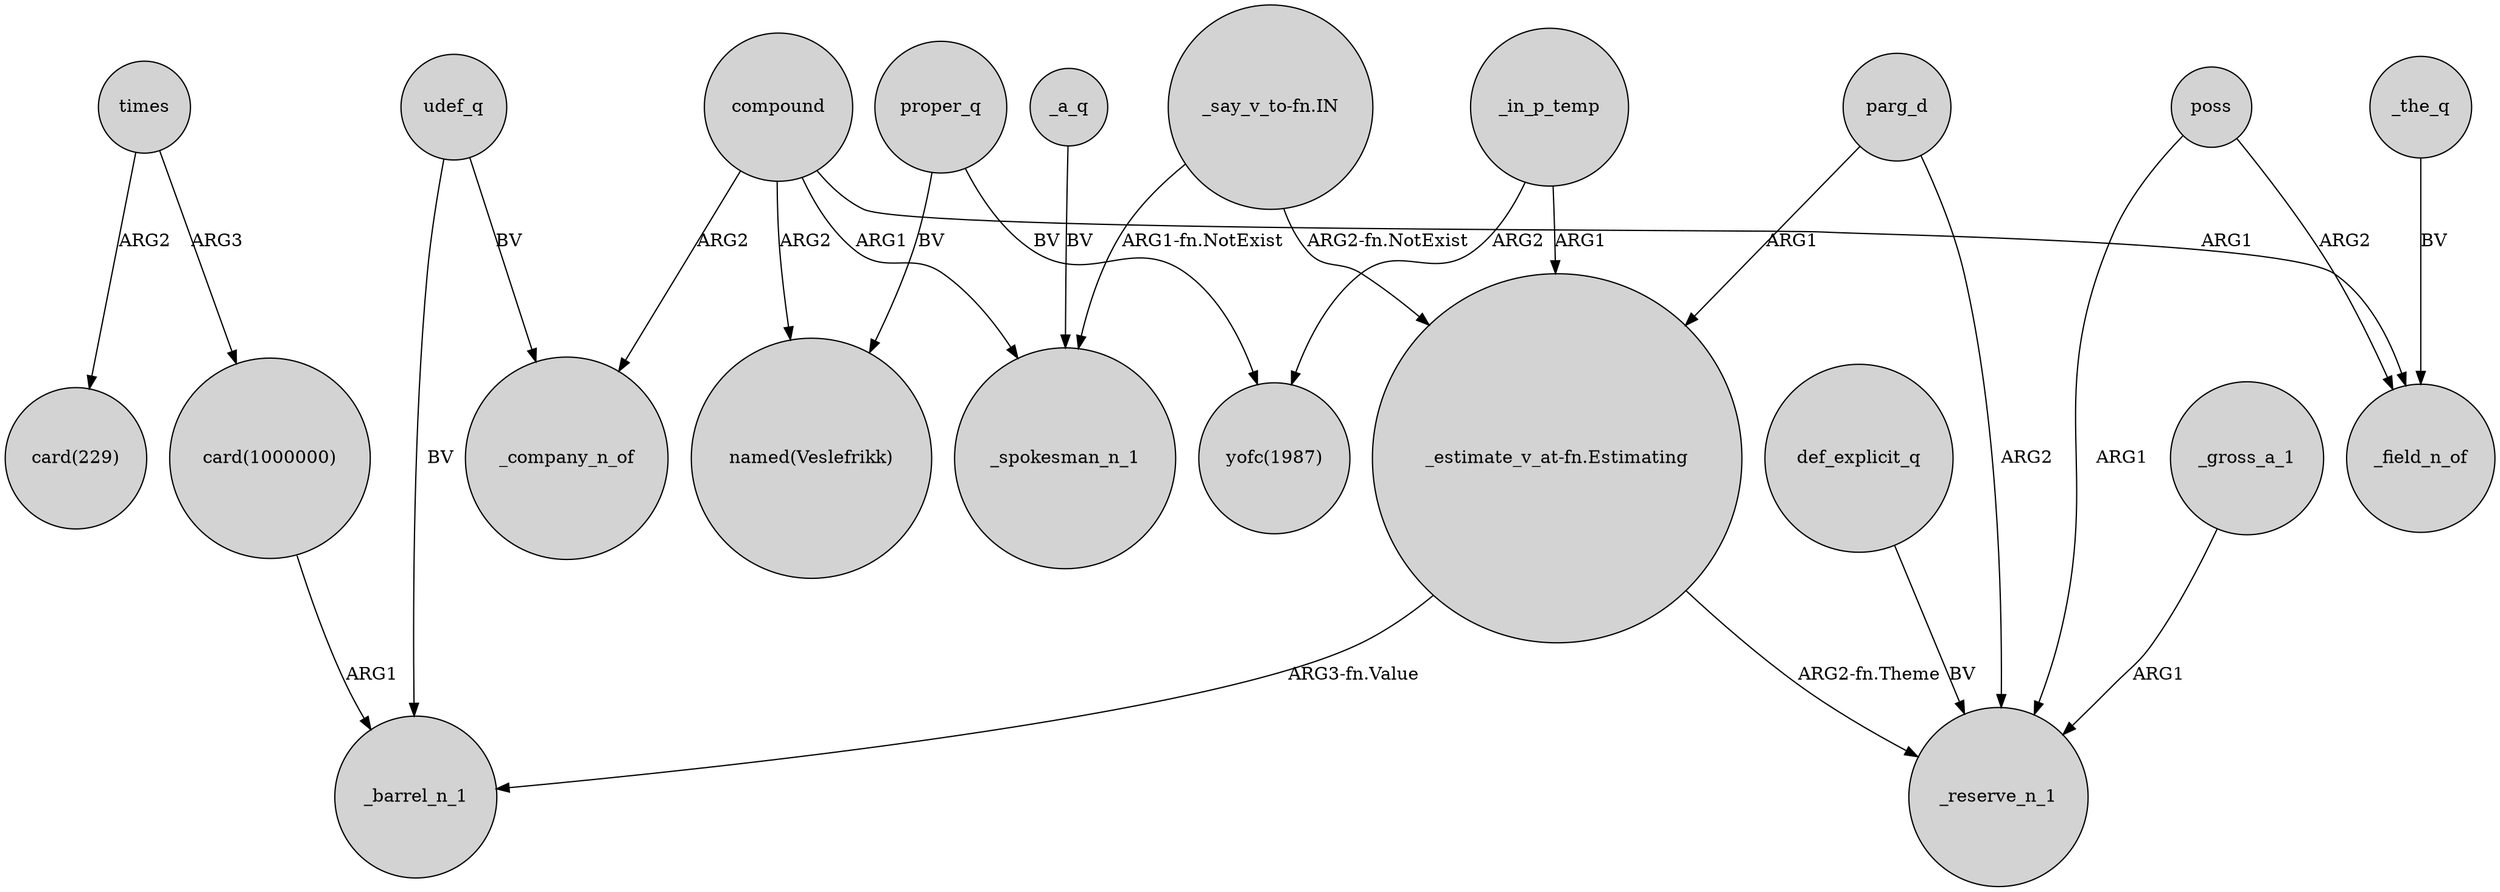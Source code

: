 digraph {
	node [shape=circle style=filled]
	_in_p_temp -> "yofc(1987)" [label=ARG2]
	"_say_v_to-fn.IN" -> "_estimate_v_at-fn.Estimating" [label="ARG2-fn.NotExist"]
	"card(1000000)" -> _barrel_n_1 [label=ARG1]
	compound -> _company_n_of [label=ARG2]
	"_estimate_v_at-fn.Estimating" -> _reserve_n_1 [label="ARG2-fn.Theme"]
	times -> "card(229)" [label=ARG2]
	compound -> _spokesman_n_1 [label=ARG1]
	compound -> _field_n_of [label=ARG1]
	proper_q -> "named(Veslefrikk)" [label=BV]
	_the_q -> _field_n_of [label=BV]
	_in_p_temp -> "_estimate_v_at-fn.Estimating" [label=ARG1]
	times -> "card(1000000)" [label=ARG3]
	poss -> _field_n_of [label=ARG2]
	proper_q -> "yofc(1987)" [label=BV]
	poss -> _reserve_n_1 [label=ARG1]
	parg_d -> "_estimate_v_at-fn.Estimating" [label=ARG1]
	"_say_v_to-fn.IN" -> _spokesman_n_1 [label="ARG1-fn.NotExist"]
	"_estimate_v_at-fn.Estimating" -> _barrel_n_1 [label="ARG3-fn.Value"]
	compound -> "named(Veslefrikk)" [label=ARG2]
	def_explicit_q -> _reserve_n_1 [label=BV]
	_a_q -> _spokesman_n_1 [label=BV]
	udef_q -> _barrel_n_1 [label=BV]
	udef_q -> _company_n_of [label=BV]
	parg_d -> _reserve_n_1 [label=ARG2]
	_gross_a_1 -> _reserve_n_1 [label=ARG1]
}
